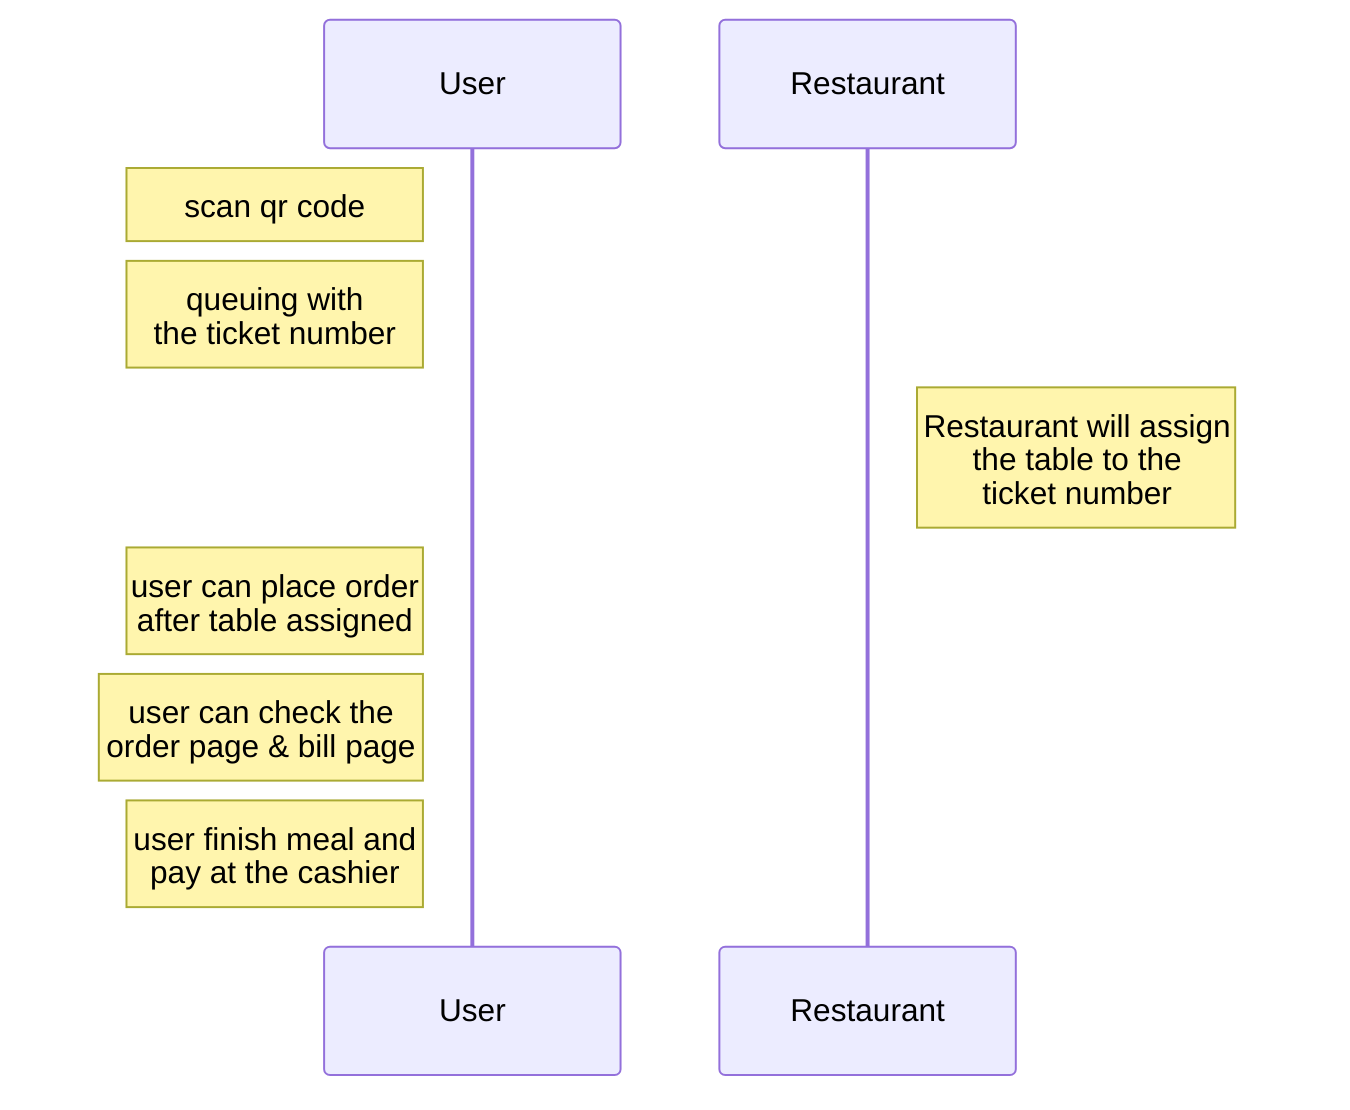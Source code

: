 sequenceDiagram
    participant User
    participant Restaurant
    Note left of User: scan qr code
    Note left of User: queuing with <br/>the ticket number
    Note right of Restaurant: Restaurant will assign <br/> the table to the<br/> ticket number
    Note left of User: user can place order <br/> after table assigned
    Note left of User: user can check the<br/> order page & bill page
    Note left of User: user finish meal and<br/> pay at the cashier